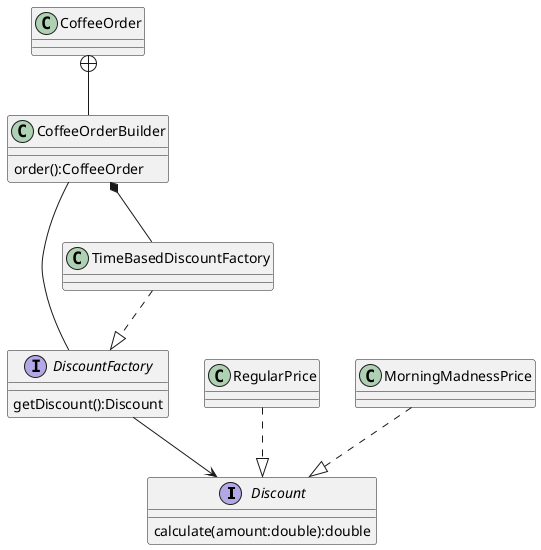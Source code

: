 @startuml

interface Discount {
    calculate(amount:double):double
}

class CoffeeOrder

class CoffeeOrderBuilder {
    order():CoffeeOrder
}

interface DiscountFactory {
    getDiscount():Discount
}

class TimeBasedDiscountFactory

class RegularPrice

class MorningMadnessPrice

RegularPrice ..|> Discount
MorningMadnessPrice ..|> Discount
TimeBasedDiscountFactory ..|> DiscountFactory
CoffeeOrder +-- CoffeeOrderBuilder
CoffeeOrderBuilder -- DiscountFactory
DiscountFactory --> Discount
CoffeeOrderBuilder *-- TimeBasedDiscountFactory

@enduml